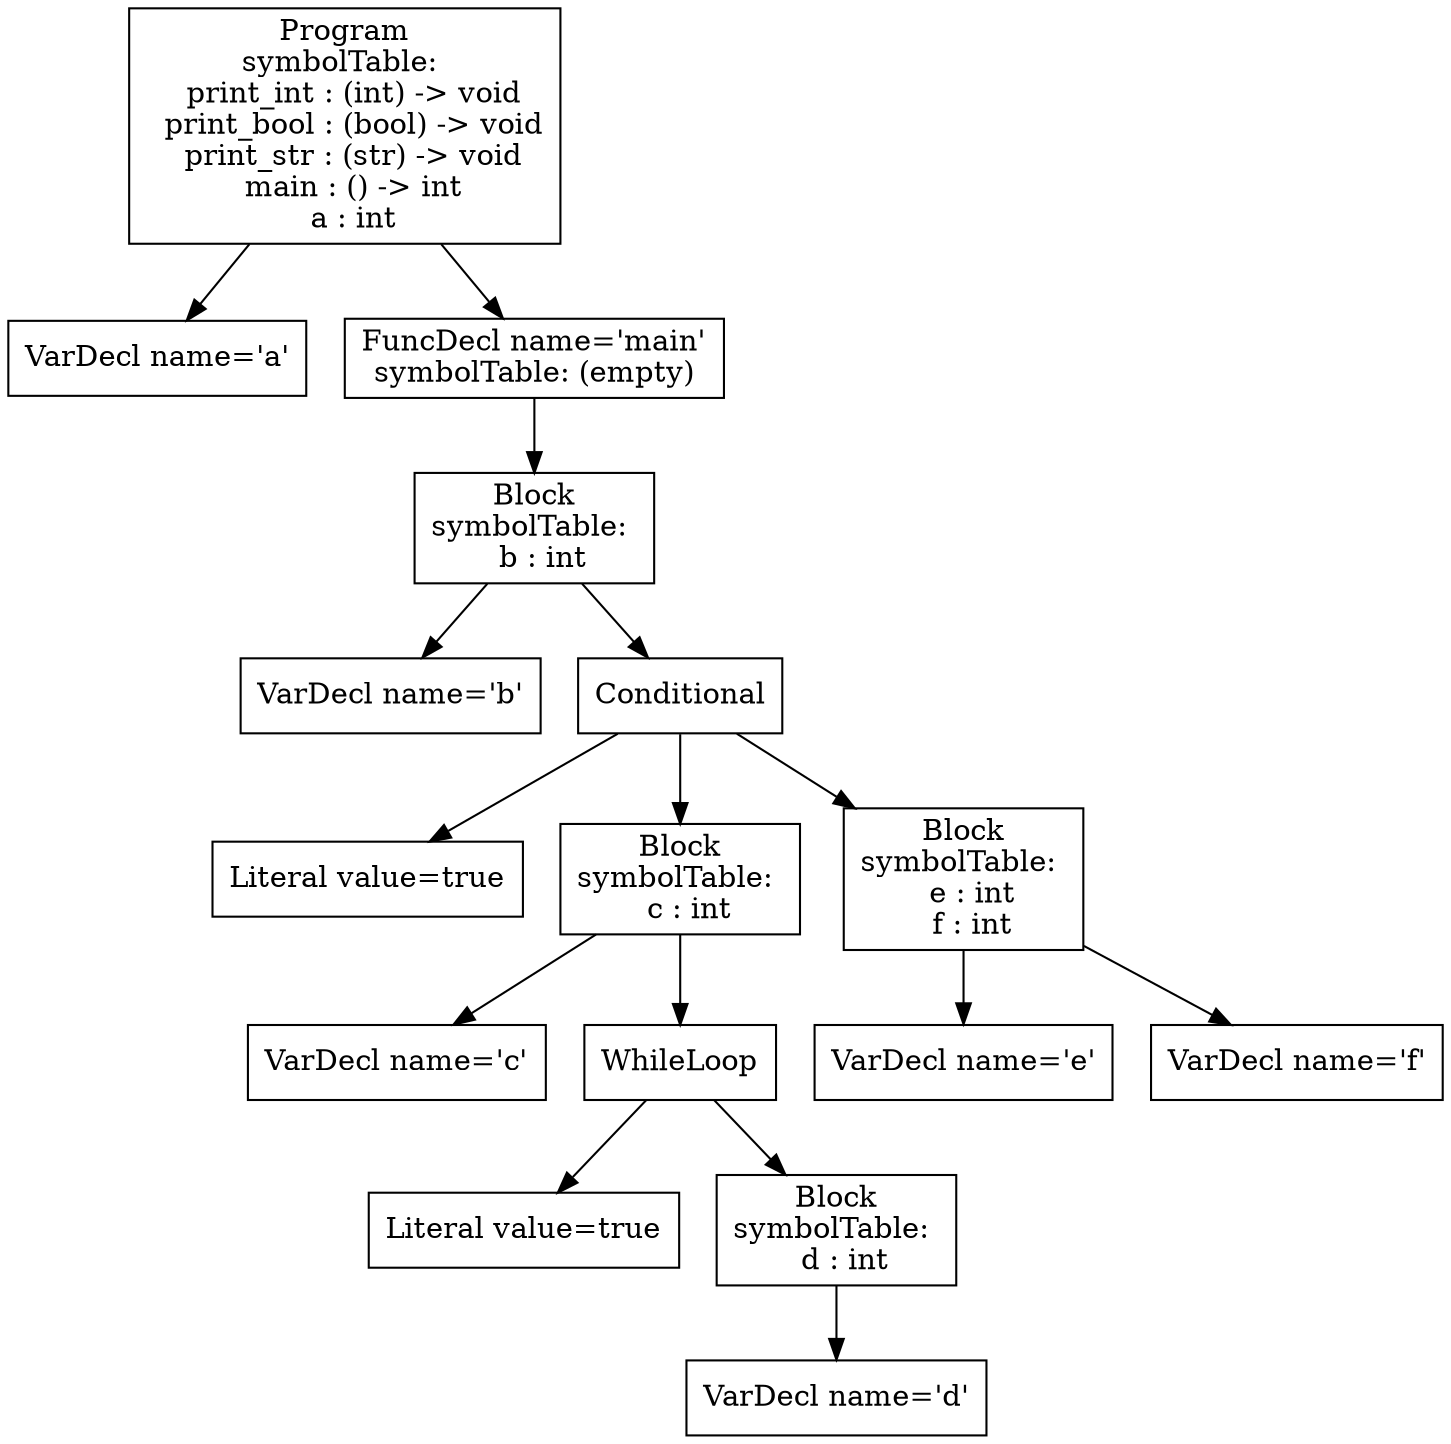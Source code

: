 digraph AST {
1 [shape=box, label="VarDecl name='a'"];
4 [shape=box, label="VarDecl name='b'"];
6 [shape=box, label="Literal value=true"];
8 [shape=box, label="VarDecl name='c'"];
10 [shape=box, label="Literal value=true"];
12 [shape=box, label="VarDecl name='d'"];
11 [shape=box, label="Block\nsymbolTable: \n  d : int"];
11 -> 12;
9 [shape=box, label="WhileLoop"];
9 -> 10;
9 -> 11;
7 [shape=box, label="Block\nsymbolTable: \n  c : int"];
7 -> 8;
7 -> 9;
14 [shape=box, label="VarDecl name='e'"];
15 [shape=box, label="VarDecl name='f'"];
13 [shape=box, label="Block\nsymbolTable: \n  e : int\n  f : int"];
13 -> 14;
13 -> 15;
5 [shape=box, label="Conditional"];
5 -> 6;
5 -> 7;
5 -> 13;
3 [shape=box, label="Block\nsymbolTable: \n  b : int"];
3 -> 4;
3 -> 5;
2 [shape=box, label="FuncDecl name='main'\nsymbolTable: (empty)"];
2 -> 3;
0 [shape=box, label="Program\nsymbolTable: \n  print_int : (int) -> void\n  print_bool : (bool) -> void\n  print_str : (str) -> void\n  main : () -> int\n  a : int"];
0 -> 1;
0 -> 2;
}
